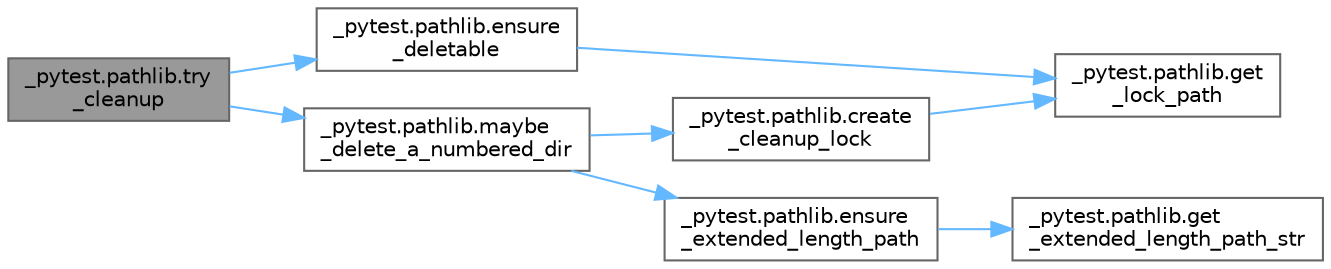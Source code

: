 digraph "_pytest.pathlib.try_cleanup"
{
 // LATEX_PDF_SIZE
  bgcolor="transparent";
  edge [fontname=Helvetica,fontsize=10,labelfontname=Helvetica,labelfontsize=10];
  node [fontname=Helvetica,fontsize=10,shape=box,height=0.2,width=0.4];
  rankdir="LR";
  Node1 [id="Node000001",label="_pytest.pathlib.try\l_cleanup",height=0.2,width=0.4,color="gray40", fillcolor="grey60", style="filled", fontcolor="black",tooltip=" "];
  Node1 -> Node2 [id="edge1_Node000001_Node000002",color="steelblue1",style="solid",tooltip=" "];
  Node2 [id="Node000002",label="_pytest.pathlib.ensure\l_deletable",height=0.2,width=0.4,color="grey40", fillcolor="white", style="filled",URL="$namespace__pytest_1_1pathlib.html#a1c3f573b2bcd340dc200f85899715bfa",tooltip=" "];
  Node2 -> Node3 [id="edge2_Node000002_Node000003",color="steelblue1",style="solid",tooltip=" "];
  Node3 [id="Node000003",label="_pytest.pathlib.get\l_lock_path",height=0.2,width=0.4,color="grey40", fillcolor="white", style="filled",URL="$namespace__pytest_1_1pathlib.html#a71cc9f2b91e8d7c2f31e80cc596fc1ad",tooltip=" "];
  Node1 -> Node4 [id="edge3_Node000001_Node000004",color="steelblue1",style="solid",tooltip=" "];
  Node4 [id="Node000004",label="_pytest.pathlib.maybe\l_delete_a_numbered_dir",height=0.2,width=0.4,color="grey40", fillcolor="white", style="filled",URL="$namespace__pytest_1_1pathlib.html#a13e58fca02f174fa9bd72475840e51cc",tooltip=" "];
  Node4 -> Node5 [id="edge4_Node000004_Node000005",color="steelblue1",style="solid",tooltip=" "];
  Node5 [id="Node000005",label="_pytest.pathlib.create\l_cleanup_lock",height=0.2,width=0.4,color="grey40", fillcolor="white", style="filled",URL="$namespace__pytest_1_1pathlib.html#a2fae1b99c0fbb9d314aceb95e668a401",tooltip=" "];
  Node5 -> Node3 [id="edge5_Node000005_Node000003",color="steelblue1",style="solid",tooltip=" "];
  Node4 -> Node6 [id="edge6_Node000004_Node000006",color="steelblue1",style="solid",tooltip=" "];
  Node6 [id="Node000006",label="_pytest.pathlib.ensure\l_extended_length_path",height=0.2,width=0.4,color="grey40", fillcolor="white", style="filled",URL="$namespace__pytest_1_1pathlib.html#a6b8b0325e6efac0c038f9a724ab8a2bf",tooltip=" "];
  Node6 -> Node7 [id="edge7_Node000006_Node000007",color="steelblue1",style="solid",tooltip=" "];
  Node7 [id="Node000007",label="_pytest.pathlib.get\l_extended_length_path_str",height=0.2,width=0.4,color="grey40", fillcolor="white", style="filled",URL="$namespace__pytest_1_1pathlib.html#ae544da450e5c7c6870a70be7cabc75d8",tooltip=" "];
}
